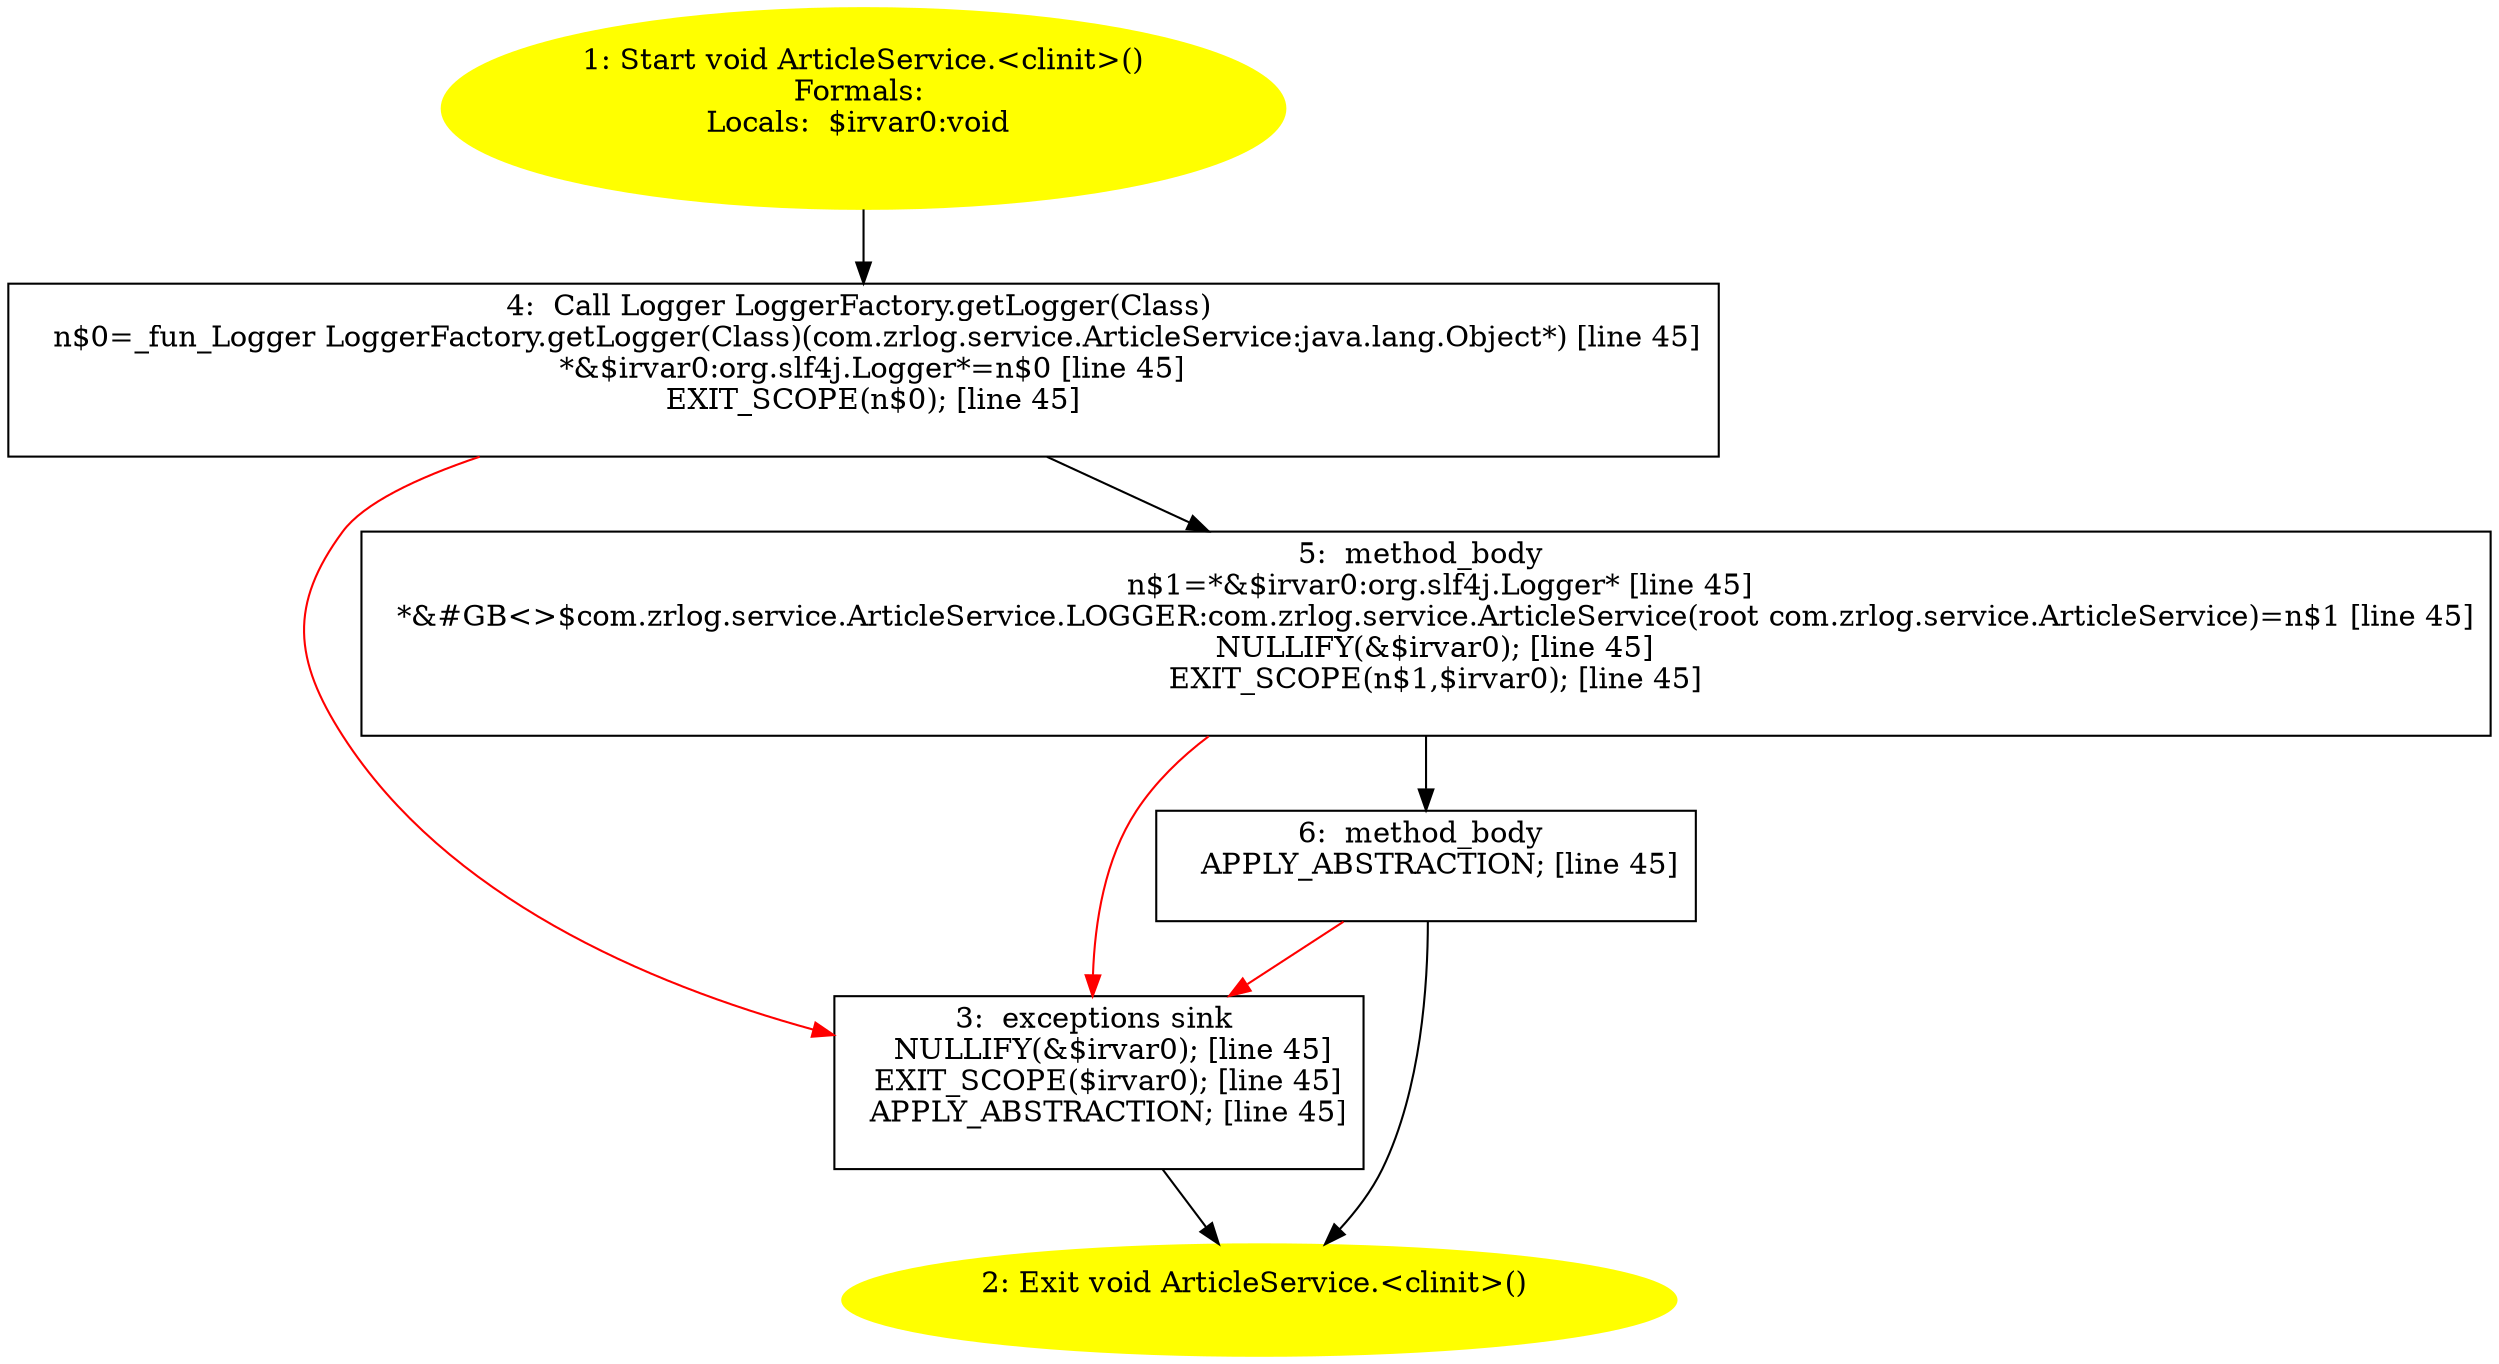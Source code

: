 /* @generated */
digraph cfg {
"com.zrlog.service.ArticleService.<clinit>():void.b916d8d7ecae11435a3be0a9f88772e6_1" [label="1: Start void ArticleService.<clinit>()\nFormals: \nLocals:  $irvar0:void \n  " color=yellow style=filled]
	

	 "com.zrlog.service.ArticleService.<clinit>():void.b916d8d7ecae11435a3be0a9f88772e6_1" -> "com.zrlog.service.ArticleService.<clinit>():void.b916d8d7ecae11435a3be0a9f88772e6_4" ;
"com.zrlog.service.ArticleService.<clinit>():void.b916d8d7ecae11435a3be0a9f88772e6_2" [label="2: Exit void ArticleService.<clinit>() \n  " color=yellow style=filled]
	

"com.zrlog.service.ArticleService.<clinit>():void.b916d8d7ecae11435a3be0a9f88772e6_3" [label="3:  exceptions sink \n   NULLIFY(&$irvar0); [line 45]\n  EXIT_SCOPE($irvar0); [line 45]\n  APPLY_ABSTRACTION; [line 45]\n " shape="box"]
	

	 "com.zrlog.service.ArticleService.<clinit>():void.b916d8d7ecae11435a3be0a9f88772e6_3" -> "com.zrlog.service.ArticleService.<clinit>():void.b916d8d7ecae11435a3be0a9f88772e6_2" ;
"com.zrlog.service.ArticleService.<clinit>():void.b916d8d7ecae11435a3be0a9f88772e6_4" [label="4:  Call Logger LoggerFactory.getLogger(Class) \n   n$0=_fun_Logger LoggerFactory.getLogger(Class)(com.zrlog.service.ArticleService:java.lang.Object*) [line 45]\n  *&$irvar0:org.slf4j.Logger*=n$0 [line 45]\n  EXIT_SCOPE(n$0); [line 45]\n " shape="box"]
	

	 "com.zrlog.service.ArticleService.<clinit>():void.b916d8d7ecae11435a3be0a9f88772e6_4" -> "com.zrlog.service.ArticleService.<clinit>():void.b916d8d7ecae11435a3be0a9f88772e6_5" ;
	 "com.zrlog.service.ArticleService.<clinit>():void.b916d8d7ecae11435a3be0a9f88772e6_4" -> "com.zrlog.service.ArticleService.<clinit>():void.b916d8d7ecae11435a3be0a9f88772e6_3" [color="red" ];
"com.zrlog.service.ArticleService.<clinit>():void.b916d8d7ecae11435a3be0a9f88772e6_5" [label="5:  method_body \n   n$1=*&$irvar0:org.slf4j.Logger* [line 45]\n  *&#GB<>$com.zrlog.service.ArticleService.LOGGER:com.zrlog.service.ArticleService(root com.zrlog.service.ArticleService)=n$1 [line 45]\n  NULLIFY(&$irvar0); [line 45]\n  EXIT_SCOPE(n$1,$irvar0); [line 45]\n " shape="box"]
	

	 "com.zrlog.service.ArticleService.<clinit>():void.b916d8d7ecae11435a3be0a9f88772e6_5" -> "com.zrlog.service.ArticleService.<clinit>():void.b916d8d7ecae11435a3be0a9f88772e6_6" ;
	 "com.zrlog.service.ArticleService.<clinit>():void.b916d8d7ecae11435a3be0a9f88772e6_5" -> "com.zrlog.service.ArticleService.<clinit>():void.b916d8d7ecae11435a3be0a9f88772e6_3" [color="red" ];
"com.zrlog.service.ArticleService.<clinit>():void.b916d8d7ecae11435a3be0a9f88772e6_6" [label="6:  method_body \n   APPLY_ABSTRACTION; [line 45]\n " shape="box"]
	

	 "com.zrlog.service.ArticleService.<clinit>():void.b916d8d7ecae11435a3be0a9f88772e6_6" -> "com.zrlog.service.ArticleService.<clinit>():void.b916d8d7ecae11435a3be0a9f88772e6_2" ;
	 "com.zrlog.service.ArticleService.<clinit>():void.b916d8d7ecae11435a3be0a9f88772e6_6" -> "com.zrlog.service.ArticleService.<clinit>():void.b916d8d7ecae11435a3be0a9f88772e6_3" [color="red" ];
}
